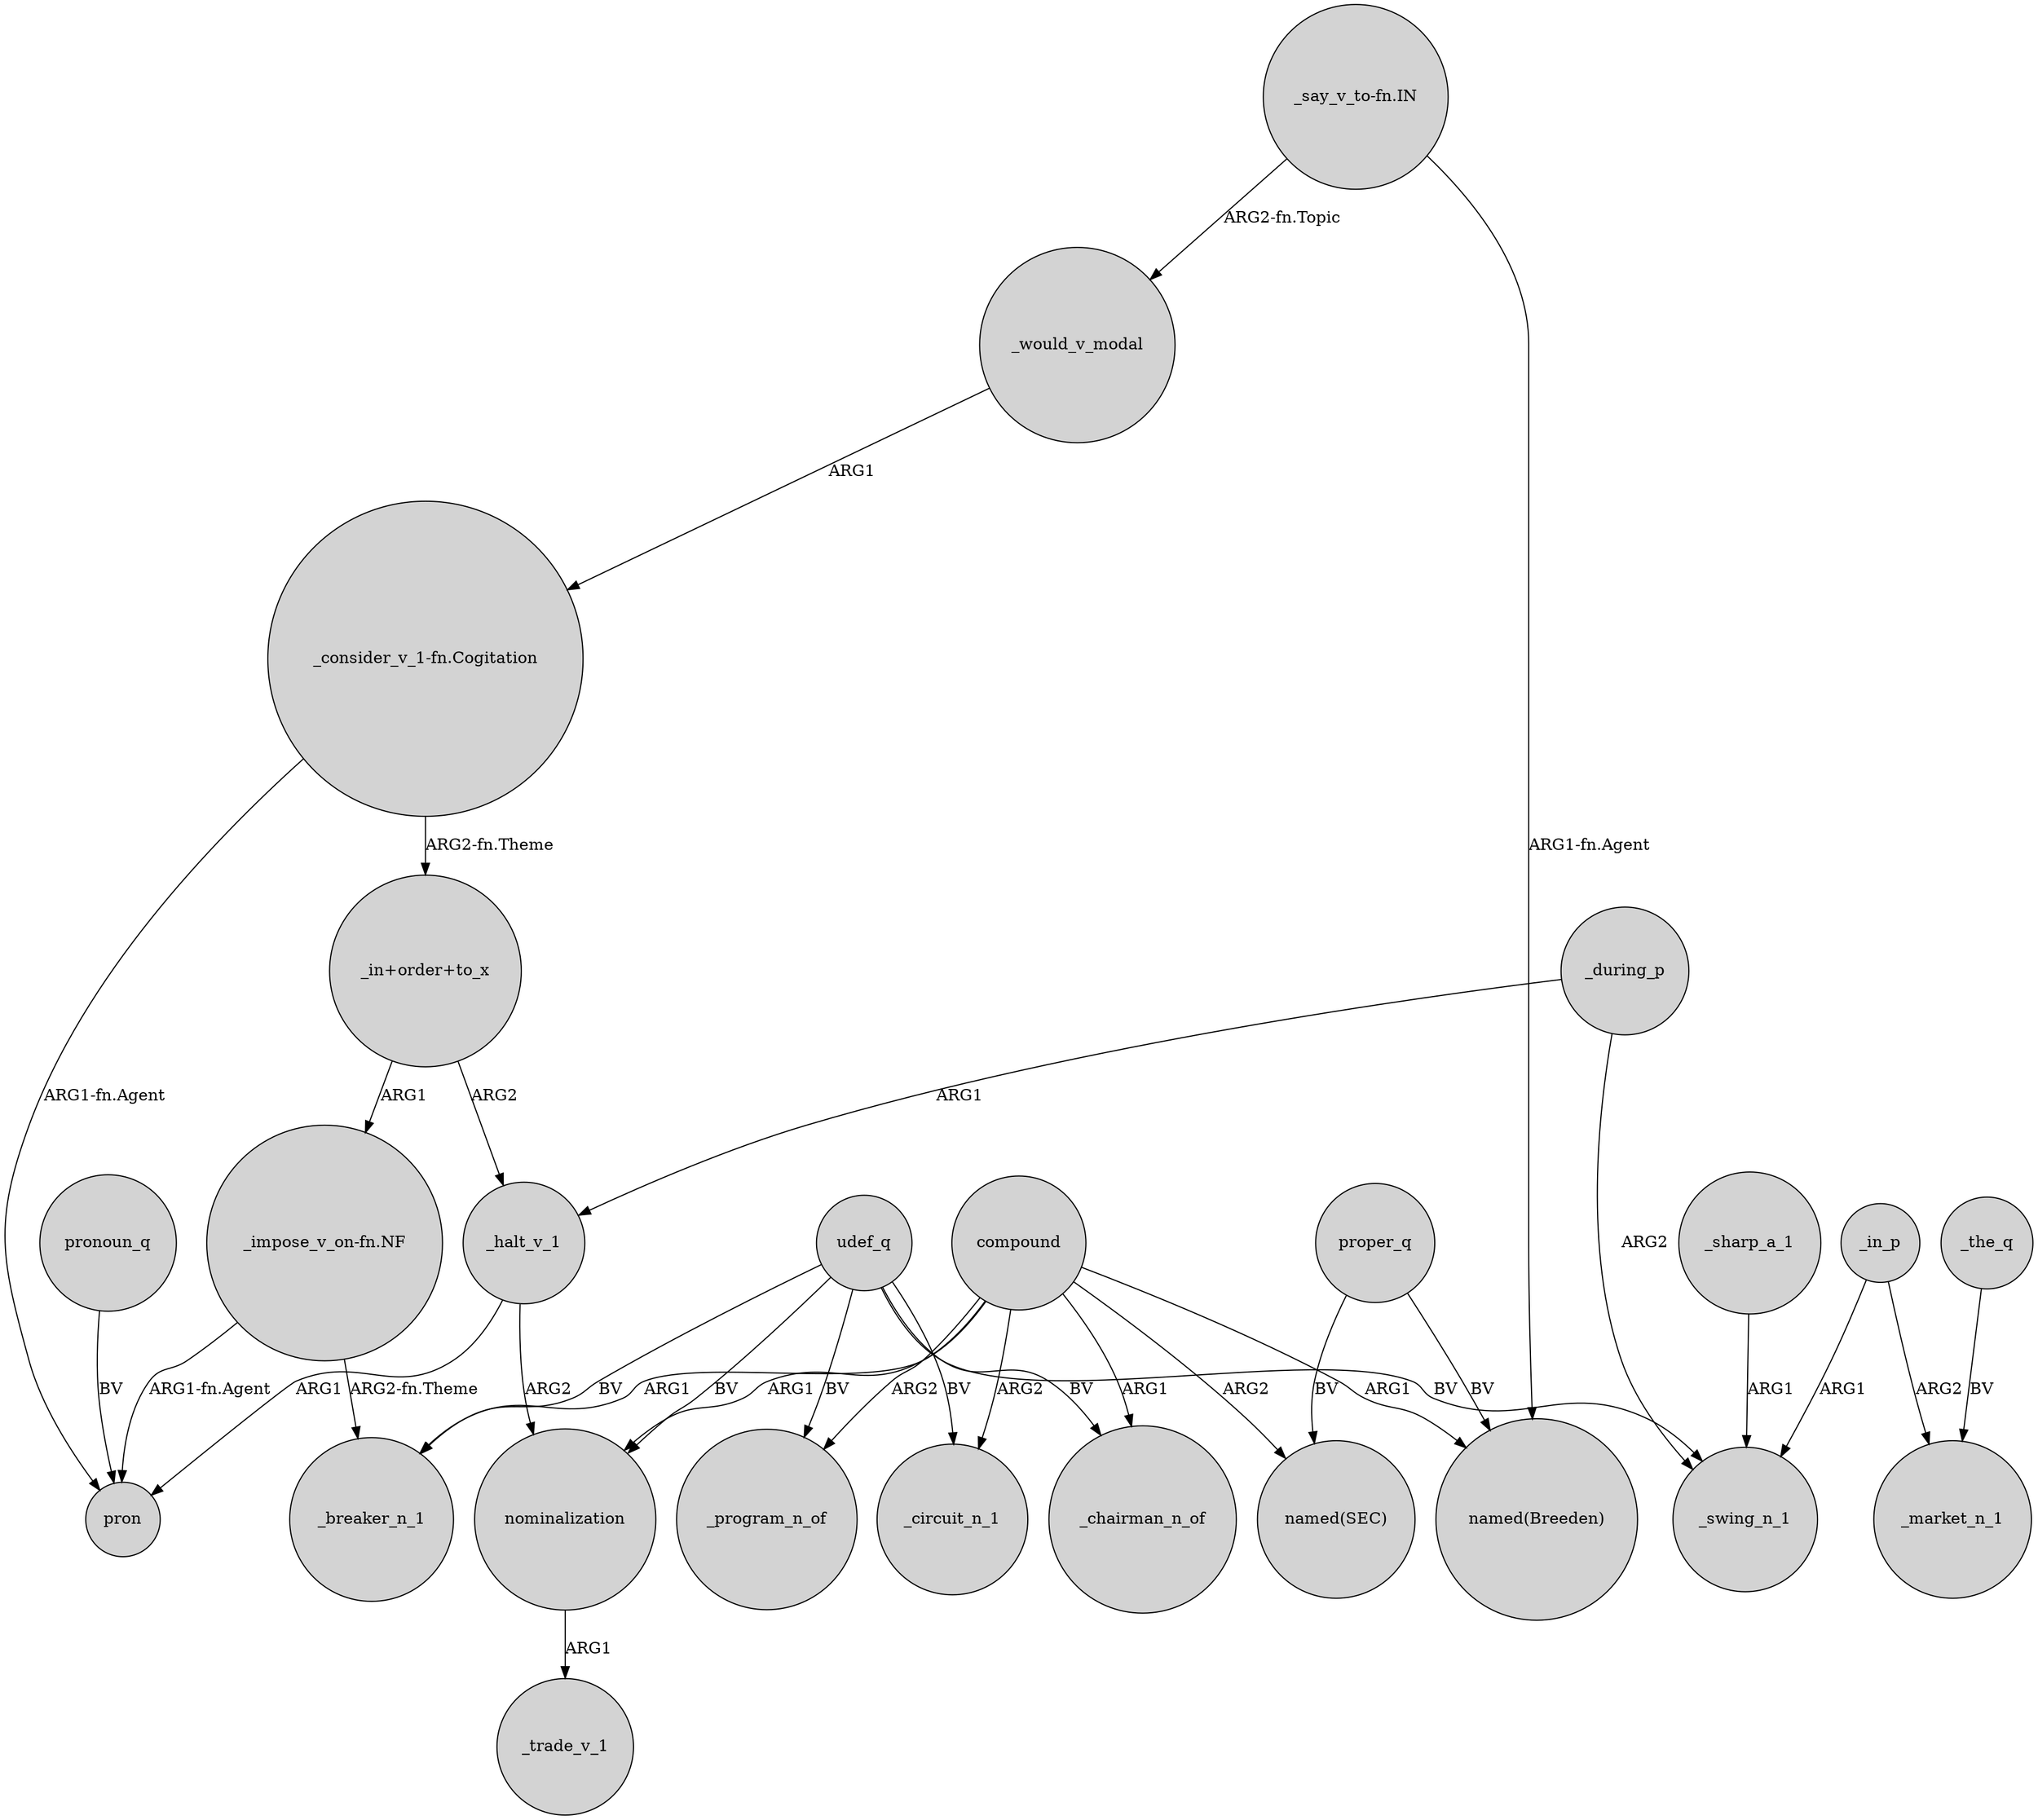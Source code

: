digraph {
	node [shape=circle style=filled]
	"_say_v_to-fn.IN" -> _would_v_modal [label="ARG2-fn.Topic"]
	_would_v_modal -> "_consider_v_1-fn.Cogitation" [label=ARG1]
	compound -> _program_n_of [label=ARG2]
	"_consider_v_1-fn.Cogitation" -> pron [label="ARG1-fn.Agent"]
	_during_p -> _swing_n_1 [label=ARG2]
	compound -> _chairman_n_of [label=ARG1]
	_halt_v_1 -> nominalization [label=ARG2]
	"_consider_v_1-fn.Cogitation" -> "_in+order+to_x" [label="ARG2-fn.Theme"]
	compound -> _breaker_n_1 [label=ARG1]
	udef_q -> _program_n_of [label=BV]
	udef_q -> _circuit_n_1 [label=BV]
	_sharp_a_1 -> _swing_n_1 [label=ARG1]
	nominalization -> _trade_v_1 [label=ARG1]
	udef_q -> _breaker_n_1 [label=BV]
	"_impose_v_on-fn.NF" -> _breaker_n_1 [label="ARG2-fn.Theme"]
	udef_q -> _chairman_n_of [label=BV]
	"_in+order+to_x" -> "_impose_v_on-fn.NF" [label=ARG1]
	"_impose_v_on-fn.NF" -> pron [label="ARG1-fn.Agent"]
	_in_p -> _swing_n_1 [label=ARG1]
	pronoun_q -> pron [label=BV]
	udef_q -> _swing_n_1 [label=BV]
	proper_q -> "named(SEC)" [label=BV]
	"_in+order+to_x" -> _halt_v_1 [label=ARG2]
	"_say_v_to-fn.IN" -> "named(Breeden)" [label="ARG1-fn.Agent"]
	udef_q -> nominalization [label=BV]
	_during_p -> _halt_v_1 [label=ARG1]
	compound -> "named(SEC)" [label=ARG2]
	_in_p -> _market_n_1 [label=ARG2]
	proper_q -> "named(Breeden)" [label=BV]
	_halt_v_1 -> pron [label=ARG1]
	_the_q -> _market_n_1 [label=BV]
	compound -> nominalization [label=ARG1]
	compound -> "named(Breeden)" [label=ARG1]
	compound -> _circuit_n_1 [label=ARG2]
}
